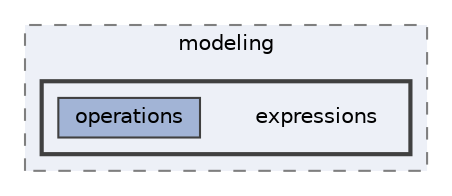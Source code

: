 digraph "/home/runner/work/idol/idol/lib/include/idol/mixed-integer/modeling/expressions"
{
 // LATEX_PDF_SIZE
  bgcolor="transparent";
  edge [fontname=Helvetica,fontsize=10,labelfontname=Helvetica,labelfontsize=10];
  node [fontname=Helvetica,fontsize=10,shape=box,height=0.2,width=0.4];
  compound=true
  subgraph clusterdir_9f224e2beeb4d25f0fbc154993daf8eb {
    graph [ bgcolor="#edf0f7", pencolor="grey50", label="modeling", fontname=Helvetica,fontsize=10 style="filled,dashed", URL="dir_9f224e2beeb4d25f0fbc154993daf8eb.html",tooltip=""]
  subgraph clusterdir_63ca376b08ede512fb032cbeab58ce3e {
    graph [ bgcolor="#edf0f7", pencolor="grey25", label="", fontname=Helvetica,fontsize=10 style="filled,bold", URL="dir_63ca376b08ede512fb032cbeab58ce3e.html",tooltip=""]
    dir_63ca376b08ede512fb032cbeab58ce3e [shape=plaintext, label="expressions"];
  dir_6f696f5bef416022417f72faffe26f7b [label="operations", fillcolor="#a2b4d6", color="grey25", style="filled", URL="dir_6f696f5bef416022417f72faffe26f7b.html",tooltip=""];
  }
  }
}
